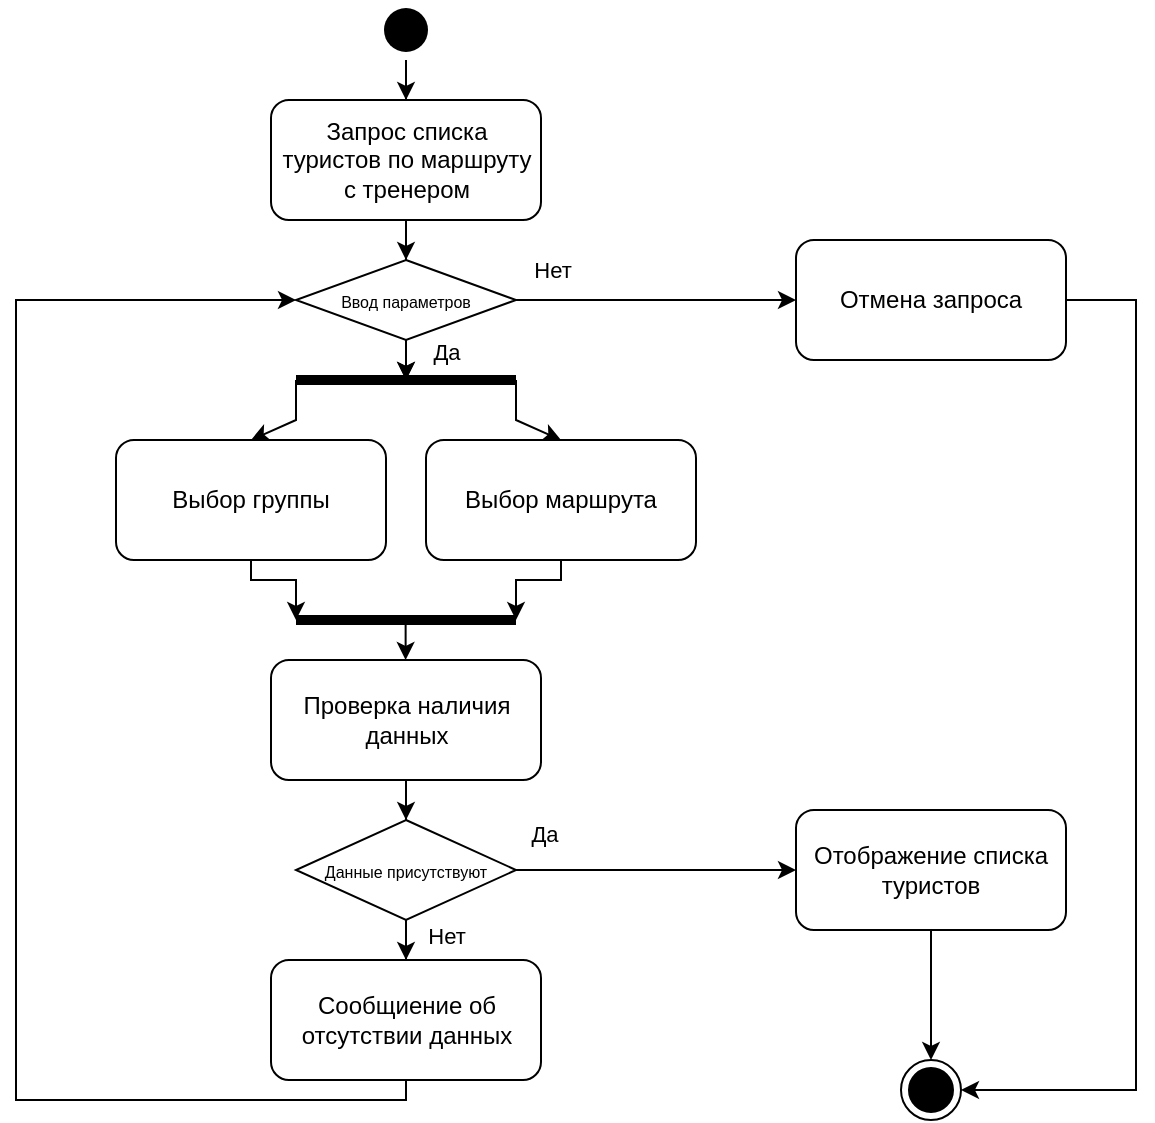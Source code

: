 <mxfile version="26.2.14">
  <diagram name="Page-1" id="23m65T4mW5vEoM5LXxEj">
    <mxGraphModel dx="595" dy="802" grid="1" gridSize="10" guides="1" tooltips="1" connect="1" arrows="1" fold="1" page="1" pageScale="1" pageWidth="850" pageHeight="1100" math="0" shadow="0">
      <root>
        <mxCell id="0" />
        <mxCell id="1" parent="0" />
        <mxCell id="m6D-yFciQiQcWru1Qn-r-1" value="" style="ellipse;html=1;shape=endState;fillColor=#000000;strokeColor=#000000;" parent="1" vertex="1">
          <mxGeometry x="582.5" y="770" width="30" height="30" as="geometry" />
        </mxCell>
        <mxCell id="m6D-yFciQiQcWru1Qn-r-13" value="" style="edgeStyle=orthogonalEdgeStyle;rounded=0;orthogonalLoop=1;jettySize=auto;html=1;" parent="1" source="m6D-yFciQiQcWru1Qn-r-2" target="m6D-yFciQiQcWru1Qn-r-4" edge="1">
          <mxGeometry relative="1" as="geometry" />
        </mxCell>
        <mxCell id="m6D-yFciQiQcWru1Qn-r-2" value="" style="ellipse;html=1;shape=endState;fillColor=#000000;strokeColor=none;" parent="1" vertex="1">
          <mxGeometry x="320" y="240" width="30" height="30" as="geometry" />
        </mxCell>
        <mxCell id="m6D-yFciQiQcWru1Qn-r-15" value="" style="edgeStyle=orthogonalEdgeStyle;rounded=0;orthogonalLoop=1;jettySize=auto;html=1;" parent="1" source="m6D-yFciQiQcWru1Qn-r-4" target="m6D-yFciQiQcWru1Qn-r-12" edge="1">
          <mxGeometry relative="1" as="geometry" />
        </mxCell>
        <mxCell id="m6D-yFciQiQcWru1Qn-r-4" value="Запрос списка туристов по маршруту с тренером" style="rounded=1;whiteSpace=wrap;html=1;" parent="1" vertex="1">
          <mxGeometry x="267.5" y="290" width="135" height="60" as="geometry" />
        </mxCell>
        <mxCell id="m6D-yFciQiQcWru1Qn-r-30" style="edgeStyle=orthogonalEdgeStyle;rounded=0;orthogonalLoop=1;jettySize=auto;html=1;" parent="1" source="m6D-yFciQiQcWru1Qn-r-5" edge="1">
          <mxGeometry relative="1" as="geometry">
            <mxPoint x="280" y="550" as="targetPoint" />
            <Array as="points">
              <mxPoint x="258" y="530" />
              <mxPoint x="280" y="530" />
            </Array>
          </mxGeometry>
        </mxCell>
        <mxCell id="m6D-yFciQiQcWru1Qn-r-5" value="Выбор группы" style="rounded=1;whiteSpace=wrap;html=1;" parent="1" vertex="1">
          <mxGeometry x="190" y="460" width="135" height="60" as="geometry" />
        </mxCell>
        <mxCell id="m6D-yFciQiQcWru1Qn-r-31" style="edgeStyle=orthogonalEdgeStyle;rounded=0;orthogonalLoop=1;jettySize=auto;html=1;" parent="1" source="m6D-yFciQiQcWru1Qn-r-6" edge="1">
          <mxGeometry relative="1" as="geometry">
            <mxPoint x="390" y="550" as="targetPoint" />
            <Array as="points">
              <mxPoint x="412" y="530" />
              <mxPoint x="390" y="530" />
            </Array>
          </mxGeometry>
        </mxCell>
        <mxCell id="m6D-yFciQiQcWru1Qn-r-6" value="Выбор маршрута" style="rounded=1;whiteSpace=wrap;html=1;" parent="1" vertex="1">
          <mxGeometry x="345" y="460" width="135" height="60" as="geometry" />
        </mxCell>
        <mxCell id="m6D-yFciQiQcWru1Qn-r-34" value="" style="edgeStyle=orthogonalEdgeStyle;rounded=0;orthogonalLoop=1;jettySize=auto;html=1;" parent="1" source="m6D-yFciQiQcWru1Qn-r-7" target="m6D-yFciQiQcWru1Qn-r-8" edge="1">
          <mxGeometry relative="1" as="geometry" />
        </mxCell>
        <mxCell id="m6D-yFciQiQcWru1Qn-r-7" value="Проверка наличия данных" style="rounded=1;whiteSpace=wrap;html=1;" parent="1" vertex="1">
          <mxGeometry x="267.5" y="570" width="135" height="60" as="geometry" />
        </mxCell>
        <mxCell id="m6D-yFciQiQcWru1Qn-r-37" style="edgeStyle=orthogonalEdgeStyle;rounded=0;orthogonalLoop=1;jettySize=auto;html=1;entryX=0;entryY=0.5;entryDx=0;entryDy=0;" parent="1" source="m6D-yFciQiQcWru1Qn-r-8" target="m6D-yFciQiQcWru1Qn-r-9" edge="1">
          <mxGeometry relative="1" as="geometry" />
        </mxCell>
        <mxCell id="r8i-v04yEqecVhMNBP56-3" value="Да" style="edgeLabel;html=1;align=center;verticalAlign=middle;resizable=0;points=[];" vertex="1" connectable="0" parent="m6D-yFciQiQcWru1Qn-r-37">
          <mxGeometry x="-0.74" y="-1" relative="1" as="geometry">
            <mxPoint x="-4" y="-19" as="offset" />
          </mxGeometry>
        </mxCell>
        <mxCell id="r8i-v04yEqecVhMNBP56-4" value="Нет" style="edgeLabel;html=1;align=center;verticalAlign=middle;resizable=0;points=[];" vertex="1" connectable="0" parent="m6D-yFciQiQcWru1Qn-r-37">
          <mxGeometry x="-0.74" y="-1" relative="1" as="geometry">
            <mxPoint x="-53" y="32" as="offset" />
          </mxGeometry>
        </mxCell>
        <mxCell id="m6D-yFciQiQcWru1Qn-r-38" value="" style="edgeStyle=orthogonalEdgeStyle;rounded=0;orthogonalLoop=1;jettySize=auto;html=1;" parent="1" source="m6D-yFciQiQcWru1Qn-r-8" target="m6D-yFciQiQcWru1Qn-r-10" edge="1">
          <mxGeometry relative="1" as="geometry" />
        </mxCell>
        <mxCell id="m6D-yFciQiQcWru1Qn-r-8" value="&lt;font style=&quot;font-size: 8px;&quot;&gt;Данные присутствуют&lt;/font&gt;" style="rhombus;whiteSpace=wrap;html=1;" parent="1" vertex="1">
          <mxGeometry x="280" y="650" width="110" height="50" as="geometry" />
        </mxCell>
        <mxCell id="m6D-yFciQiQcWru1Qn-r-41" style="edgeStyle=orthogonalEdgeStyle;rounded=0;orthogonalLoop=1;jettySize=auto;html=1;entryX=0.5;entryY=0;entryDx=0;entryDy=0;" parent="1" source="m6D-yFciQiQcWru1Qn-r-9" target="m6D-yFciQiQcWru1Qn-r-1" edge="1">
          <mxGeometry relative="1" as="geometry" />
        </mxCell>
        <mxCell id="m6D-yFciQiQcWru1Qn-r-9" value="Отображение списка туристов" style="rounded=1;whiteSpace=wrap;html=1;" parent="1" vertex="1">
          <mxGeometry x="530" y="645" width="135" height="60" as="geometry" />
        </mxCell>
        <mxCell id="m6D-yFciQiQcWru1Qn-r-39" style="edgeStyle=orthogonalEdgeStyle;rounded=0;orthogonalLoop=1;jettySize=auto;html=1;entryX=0;entryY=0.5;entryDx=0;entryDy=0;" parent="1" source="m6D-yFciQiQcWru1Qn-r-10" target="m6D-yFciQiQcWru1Qn-r-12" edge="1">
          <mxGeometry relative="1" as="geometry">
            <Array as="points">
              <mxPoint x="335" y="790" />
              <mxPoint x="140" y="790" />
              <mxPoint x="140" y="390" />
            </Array>
          </mxGeometry>
        </mxCell>
        <mxCell id="m6D-yFciQiQcWru1Qn-r-10" value="Сообщиение об отсутствии данных" style="rounded=1;whiteSpace=wrap;html=1;" parent="1" vertex="1">
          <mxGeometry x="267.5" y="720" width="135" height="60" as="geometry" />
        </mxCell>
        <mxCell id="m6D-yFciQiQcWru1Qn-r-40" style="edgeStyle=orthogonalEdgeStyle;rounded=0;orthogonalLoop=1;jettySize=auto;html=1;entryX=1;entryY=0.5;entryDx=0;entryDy=0;" parent="1" source="m6D-yFciQiQcWru1Qn-r-11" target="m6D-yFciQiQcWru1Qn-r-1" edge="1">
          <mxGeometry relative="1" as="geometry">
            <Array as="points">
              <mxPoint x="700" y="390" />
              <mxPoint x="700" y="785" />
            </Array>
          </mxGeometry>
        </mxCell>
        <mxCell id="m6D-yFciQiQcWru1Qn-r-11" value="Отмена запроса" style="rounded=1;whiteSpace=wrap;html=1;" parent="1" vertex="1">
          <mxGeometry x="530" y="360" width="135" height="60" as="geometry" />
        </mxCell>
        <mxCell id="m6D-yFciQiQcWru1Qn-r-16" style="edgeStyle=orthogonalEdgeStyle;rounded=0;orthogonalLoop=1;jettySize=auto;html=1;entryX=0;entryY=0.5;entryDx=0;entryDy=0;" parent="1" source="m6D-yFciQiQcWru1Qn-r-12" target="m6D-yFciQiQcWru1Qn-r-11" edge="1">
          <mxGeometry relative="1" as="geometry" />
        </mxCell>
        <mxCell id="r8i-v04yEqecVhMNBP56-1" value="Нет" style="edgeLabel;html=1;align=center;verticalAlign=middle;resizable=0;points=[];" vertex="1" connectable="0" parent="m6D-yFciQiQcWru1Qn-r-16">
          <mxGeometry x="-0.613" relative="1" as="geometry">
            <mxPoint x="-9" y="-15" as="offset" />
          </mxGeometry>
        </mxCell>
        <mxCell id="m6D-yFciQiQcWru1Qn-r-22" style="edgeStyle=orthogonalEdgeStyle;rounded=0;orthogonalLoop=1;jettySize=auto;html=1;" parent="1" source="m6D-yFciQiQcWru1Qn-r-12" edge="1">
          <mxGeometry relative="1" as="geometry">
            <mxPoint x="335" y="430" as="targetPoint" />
          </mxGeometry>
        </mxCell>
        <mxCell id="m6D-yFciQiQcWru1Qn-r-12" value="&lt;font style=&quot;font-size: 8px;&quot;&gt;Ввод&amp;nbsp;&lt;/font&gt;&lt;span style=&quot;font-size: 8px; background-color: transparent; color: light-dark(rgb(0, 0, 0), rgb(255, 255, 255));&quot;&gt;параметров&lt;/span&gt;" style="rhombus;whiteSpace=wrap;html=1;" parent="1" vertex="1">
          <mxGeometry x="280" y="370" width="110" height="40" as="geometry" />
        </mxCell>
        <mxCell id="m6D-yFciQiQcWru1Qn-r-21" value="" style="endArrow=none;html=1;rounded=0;strokeWidth=5;" parent="1" edge="1">
          <mxGeometry width="50" height="50" relative="1" as="geometry">
            <mxPoint x="280" y="430" as="sourcePoint" />
            <mxPoint x="390" y="430" as="targetPoint" />
          </mxGeometry>
        </mxCell>
        <mxCell id="m6D-yFciQiQcWru1Qn-r-23" value="" style="endArrow=classic;html=1;rounded=0;entryX=0.5;entryY=0;entryDx=0;entryDy=0;" parent="1" target="m6D-yFciQiQcWru1Qn-r-5" edge="1">
          <mxGeometry width="50" height="50" relative="1" as="geometry">
            <mxPoint x="280" y="430" as="sourcePoint" />
            <mxPoint x="400" y="540" as="targetPoint" />
            <Array as="points">
              <mxPoint x="280" y="450" />
            </Array>
          </mxGeometry>
        </mxCell>
        <mxCell id="m6D-yFciQiQcWru1Qn-r-27" value="" style="endArrow=classic;html=1;rounded=0;entryX=0.5;entryY=0;entryDx=0;entryDy=0;" parent="1" target="m6D-yFciQiQcWru1Qn-r-6" edge="1">
          <mxGeometry width="50" height="50" relative="1" as="geometry">
            <mxPoint x="390" y="430" as="sourcePoint" />
            <mxPoint x="400" y="540" as="targetPoint" />
            <Array as="points">
              <mxPoint x="390" y="450" />
            </Array>
          </mxGeometry>
        </mxCell>
        <mxCell id="m6D-yFciQiQcWru1Qn-r-28" value="" style="endArrow=none;html=1;rounded=0;strokeWidth=5;" parent="1" edge="1">
          <mxGeometry width="50" height="50" relative="1" as="geometry">
            <mxPoint x="280" y="550" as="sourcePoint" />
            <mxPoint x="390" y="550" as="targetPoint" />
          </mxGeometry>
        </mxCell>
        <mxCell id="m6D-yFciQiQcWru1Qn-r-32" style="edgeStyle=orthogonalEdgeStyle;rounded=0;orthogonalLoop=1;jettySize=auto;html=1;" parent="1" source="m6D-yFciQiQcWru1Qn-r-12" edge="1">
          <mxGeometry relative="1" as="geometry">
            <mxPoint x="335" y="430" as="targetPoint" />
            <mxPoint x="335" y="410" as="sourcePoint" />
            <Array as="points">
              <mxPoint x="335" y="430" />
            </Array>
          </mxGeometry>
        </mxCell>
        <mxCell id="r8i-v04yEqecVhMNBP56-2" value="Да" style="edgeLabel;html=1;align=center;verticalAlign=middle;resizable=0;points=[];" vertex="1" connectable="0" parent="m6D-yFciQiQcWru1Qn-r-32">
          <mxGeometry x="-0.337" y="-1" relative="1" as="geometry">
            <mxPoint x="21" y="-1" as="offset" />
          </mxGeometry>
        </mxCell>
        <mxCell id="m6D-yFciQiQcWru1Qn-r-33" style="edgeStyle=orthogonalEdgeStyle;rounded=0;orthogonalLoop=1;jettySize=auto;html=1;" parent="1" edge="1">
          <mxGeometry relative="1" as="geometry">
            <mxPoint x="334.83" y="570" as="targetPoint" />
            <mxPoint x="334.83" y="550" as="sourcePoint" />
            <Array as="points">
              <mxPoint x="334.83" y="570" />
            </Array>
          </mxGeometry>
        </mxCell>
      </root>
    </mxGraphModel>
  </diagram>
</mxfile>
